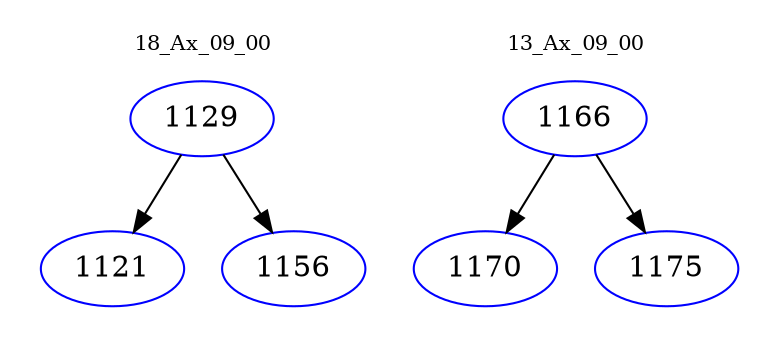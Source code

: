 digraph{
subgraph cluster_0 {
color = white
label = "18_Ax_09_00";
fontsize=10;
T0_1129 [label="1129", color="blue"]
T0_1129 -> T0_1121 [color="black"]
T0_1121 [label="1121", color="blue"]
T0_1129 -> T0_1156 [color="black"]
T0_1156 [label="1156", color="blue"]
}
subgraph cluster_1 {
color = white
label = "13_Ax_09_00";
fontsize=10;
T1_1166 [label="1166", color="blue"]
T1_1166 -> T1_1170 [color="black"]
T1_1170 [label="1170", color="blue"]
T1_1166 -> T1_1175 [color="black"]
T1_1175 [label="1175", color="blue"]
}
}
